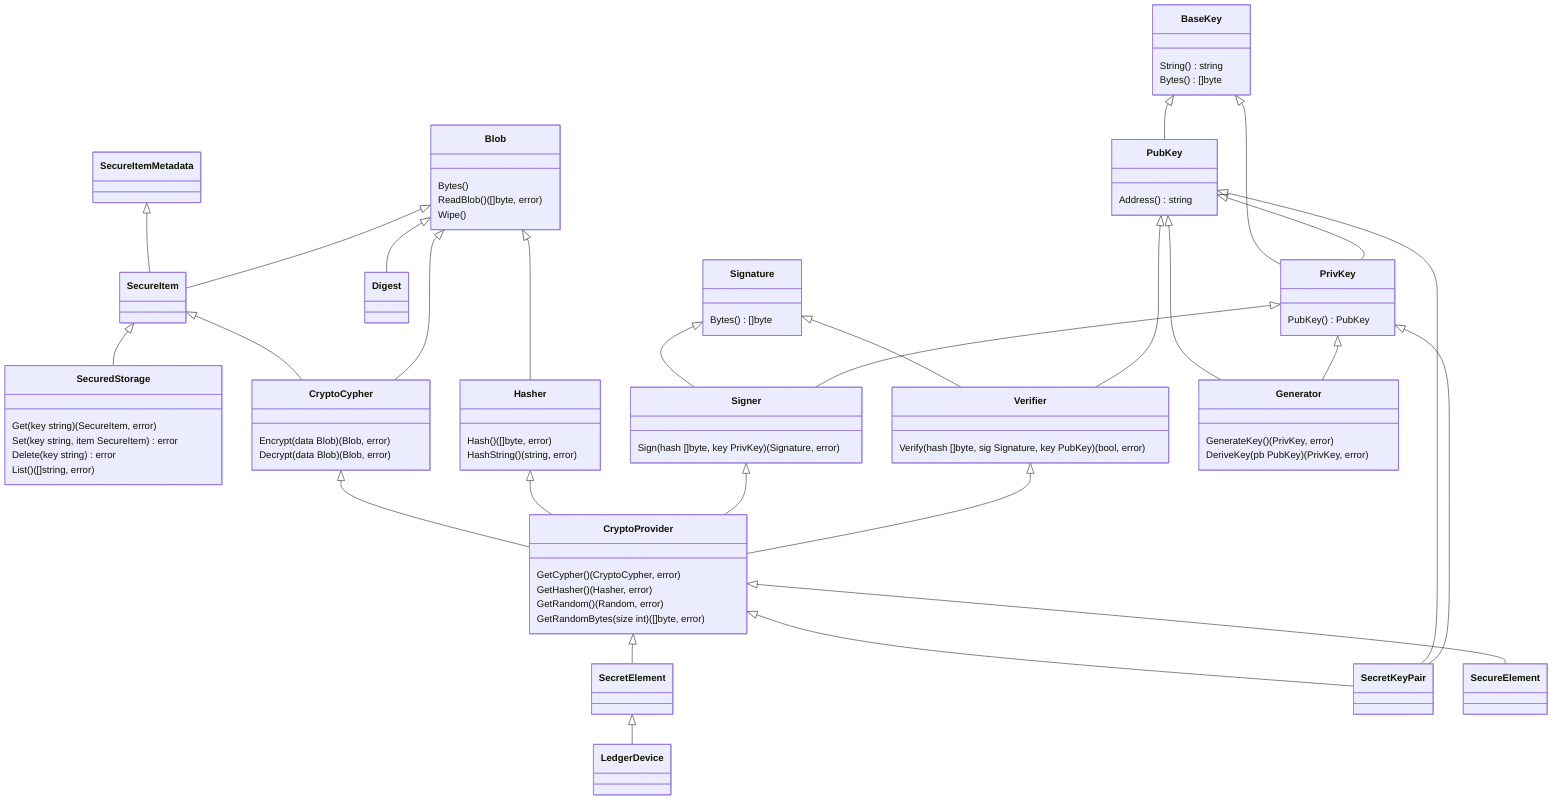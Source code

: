classDiagram


SecureItem <|-- SecuredStorage
SecureItemMetadata <|-- SecureItem

SecuredStorage : Get(key string) (SecureItem, error)
SecuredStorage : Set(key string, item SecureItem) error
SecuredStorage : Delete(key string) error
SecuredStorage : List() ([]string, error)

CryptoCypher <|-- CryptoProvider
Hasher <|-- CryptoProvider
Signer <|-- CryptoProvider
Verifier <|-- CryptoProvider
CryptoProvider <|-- SecretElement
CryptoProvider <|-- SecretKeyPair
CryptoProvider <|-- SecureElement
CryptoProvider : GetCypher() (CryptoCypher, error)
CryptoProvider : GetHasher() (Hasher, error)
CryptoProvider : GetRandom() (Random, error)
CryptoProvider : GetRandomBytes(size int) ([]byte, error)

Hasher : Hash() ([]byte, error)
Hasher : HashString() (string, error)

SecureItem  <|-- CryptoCypher
CryptoCypher : Encrypt(data Blob) (Blob, error)
CryptoCypher : Decrypt(data Blob) (Blob, error)

Blob <|-- Digest
Blob <|-- SecureItem
Blob <|-- Hasher
Blob <|-- CryptoCypher
Blob : Bytes()
Blob : ReadBlob() ([]byte, error)
Blob : Wipe()


BaseKey <|-- PubKey
BaseKey <|-- PrivKey
BaseKey : String() string
BaseKey : Bytes() []byte

Signature <|-- Verifier
Signature <|-- Signer
Signature : Bytes() []byte

Signer 
Signer : Sign(hash []byte, key PrivKey) (Signature, error)

Verifier
Verifier : Verify(hash []byte, sig Signature, key PubKey) (bool, error)

PubKey <|-- PrivKey
PubKey : Address() string
PubKey <|-- Generator
PubKey <|-- Verifier
PubKey <|-- SecretKeyPair

PrivKey : PubKey() PubKey
PrivKey <|-- Generator
PrivKey <|-- Signer
PrivKey <|-- SecretKeyPair

Generator
Generator : GenerateKey() (PrivKey, error)
Generator : DeriveKey(pb PubKey) (PrivKey, error)


SecretElement
SecretElement <|-- LedgerDevice